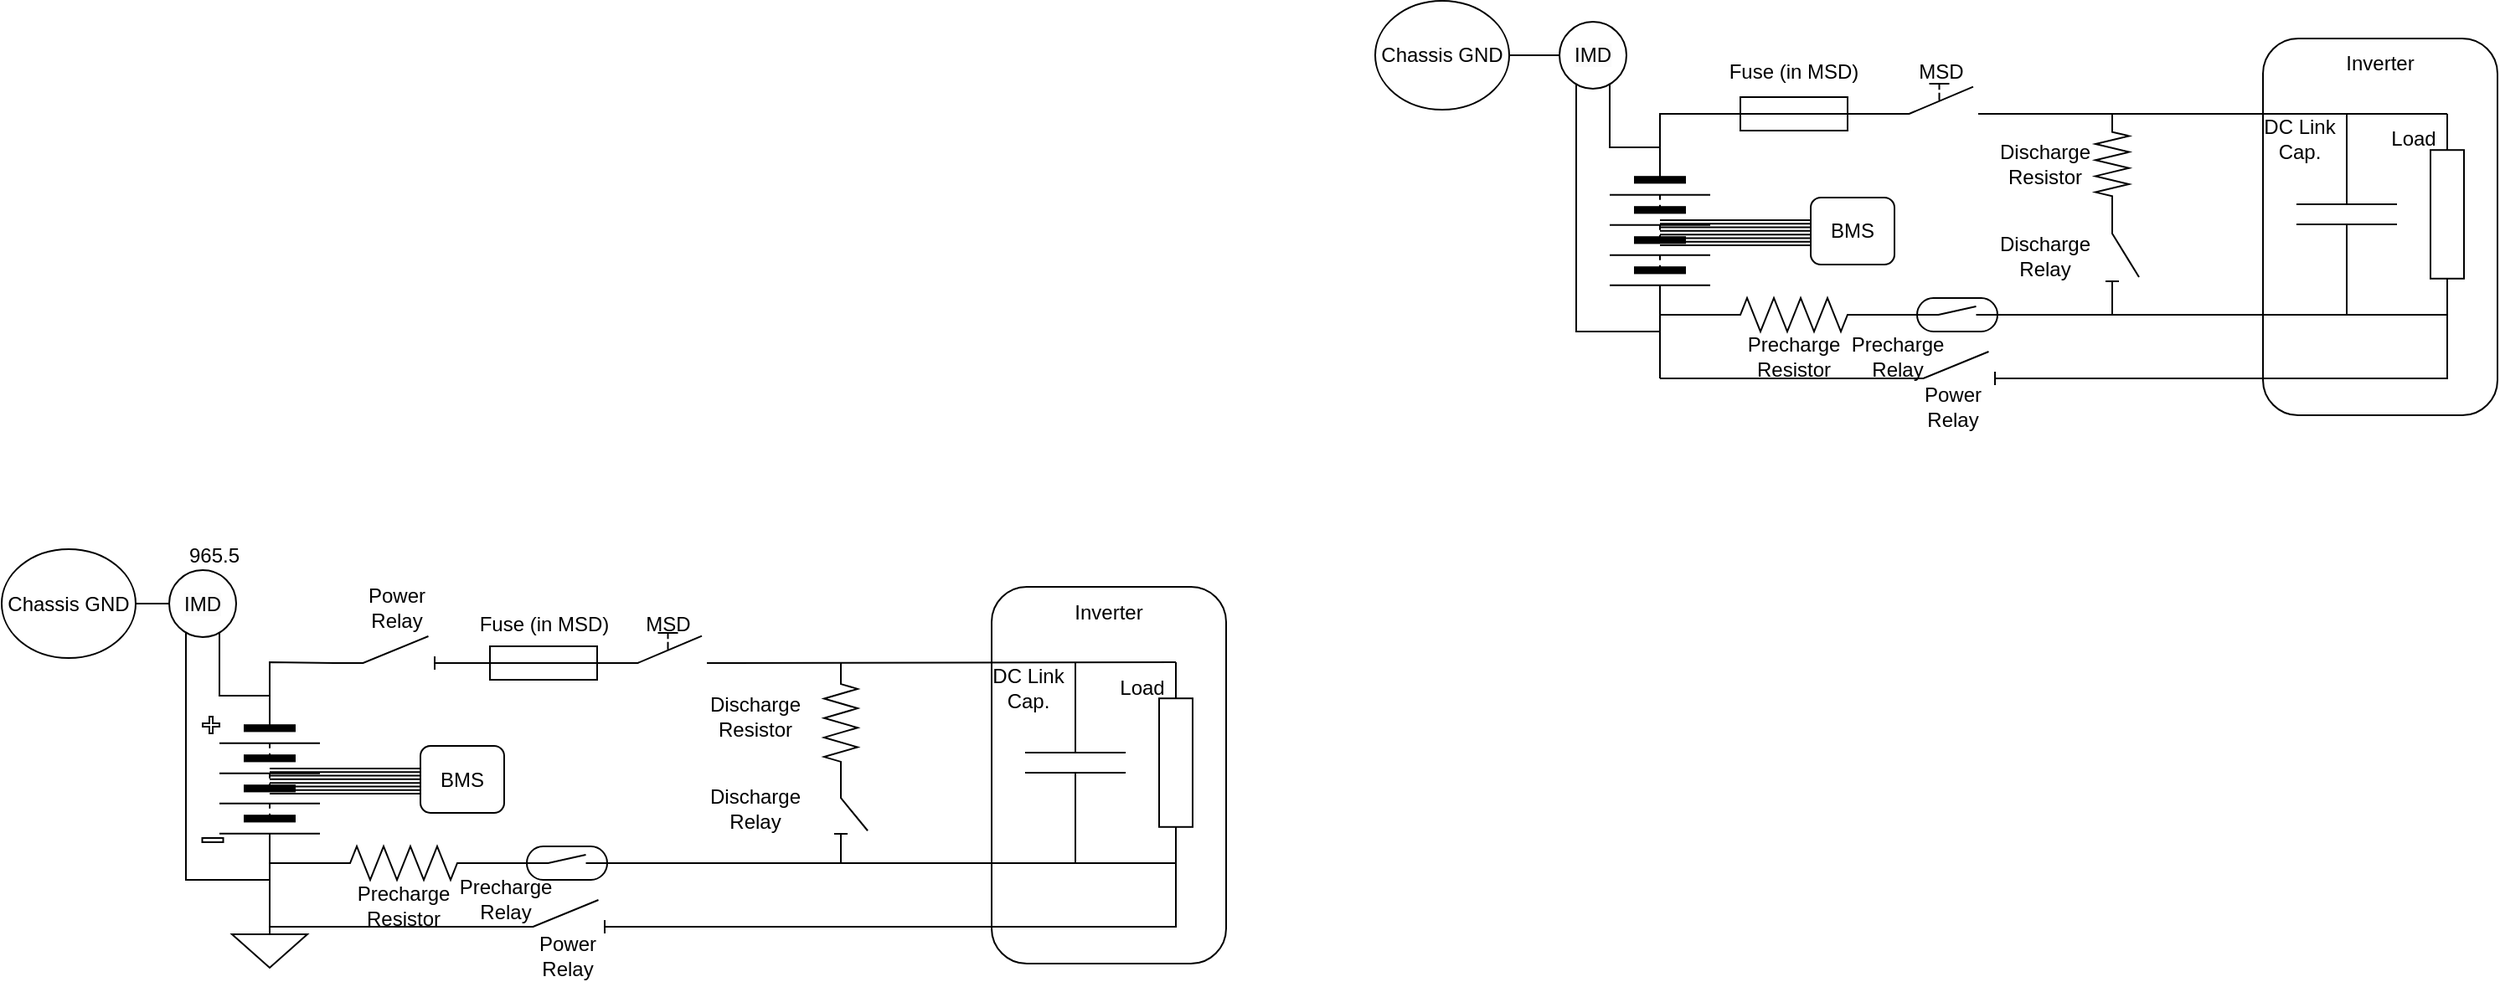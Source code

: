 <mxfile version="23.1.5" type="device">
  <diagram name="Page-1" id="7e0a89b8-554c-2b80-1dc8-d5c74ca68de4">
    <mxGraphModel dx="2089" dy="582" grid="1" gridSize="10" guides="1" tooltips="1" connect="1" arrows="1" fold="1" page="1" pageScale="1" pageWidth="1100" pageHeight="850" background="none" math="0" shadow="0">
      <root>
        <mxCell id="0" />
        <mxCell id="1" parent="0" />
        <mxCell id="-yp7WxZrwhxnNJkC5hRx-53" value="" style="rounded=1;whiteSpace=wrap;html=1;" parent="1" vertex="1">
          <mxGeometry x="450" y="435" width="140" height="225" as="geometry" />
        </mxCell>
        <mxCell id="-yp7WxZrwhxnNJkC5hRx-2" value="" style="pointerEvents=1;verticalLabelPosition=bottom;shadow=0;dashed=0;align=center;html=1;verticalAlign=top;shape=mxgraph.electrical.miscellaneous.batteryStack;direction=south;" parent="1" vertex="1">
          <mxGeometry x="60" y="500" width="60" height="100" as="geometry" />
        </mxCell>
        <mxCell id="-yp7WxZrwhxnNJkC5hRx-3" value="" style="pointerEvents=1;verticalLabelPosition=bottom;shadow=0;dashed=0;align=center;html=1;verticalAlign=top;shape=mxgraph.electrical.electro-mechanical.manualSwitch2;elSwitchState=off;" parent="1" vertex="1">
          <mxGeometry x="220" y="462" width="75" height="18" as="geometry" />
        </mxCell>
        <mxCell id="-yp7WxZrwhxnNJkC5hRx-4" value="" style="pointerEvents=1;verticalLabelPosition=bottom;shadow=0;dashed=0;align=center;html=1;verticalAlign=top;shape=mxgraph.electrical.miscellaneous.fuse_2;" parent="1" vertex="1">
          <mxGeometry x="120" y="470" width="100" height="20" as="geometry" />
        </mxCell>
        <mxCell id="-yp7WxZrwhxnNJkC5hRx-6" value="" style="endArrow=none;html=1;rounded=0;exitX=0;exitY=0.5;exitDx=0;exitDy=0;entryX=0;entryY=0.5;entryDx=0;entryDy=0;entryPerimeter=0;" parent="1" source="-yp7WxZrwhxnNJkC5hRx-2" target="-yp7WxZrwhxnNJkC5hRx-4" edge="1">
          <mxGeometry width="50" height="50" relative="1" as="geometry">
            <mxPoint x="150" y="510" as="sourcePoint" />
            <mxPoint x="200" y="460" as="targetPoint" />
            <Array as="points">
              <mxPoint x="90" y="480" />
            </Array>
          </mxGeometry>
        </mxCell>
        <mxCell id="-yp7WxZrwhxnNJkC5hRx-8" value="" style="endArrow=none;html=1;rounded=0;entryX=0;entryY=1;entryDx=0;entryDy=0;entryPerimeter=0;exitX=1;exitY=0.5;exitDx=0;exitDy=0;exitPerimeter=0;" parent="1" source="-yp7WxZrwhxnNJkC5hRx-4" target="-yp7WxZrwhxnNJkC5hRx-3" edge="1">
          <mxGeometry width="50" height="50" relative="1" as="geometry">
            <mxPoint x="150" y="510" as="sourcePoint" />
            <mxPoint x="200" y="460" as="targetPoint" />
          </mxGeometry>
        </mxCell>
        <mxCell id="-yp7WxZrwhxnNJkC5hRx-9" value="" style="pointerEvents=1;verticalLabelPosition=bottom;shadow=0;dashed=0;align=center;html=1;verticalAlign=top;shape=mxgraph.electrical.capacitors.capacitor_1;direction=south;" parent="1" vertex="1">
          <mxGeometry x="470" y="480" width="60" height="120" as="geometry" />
        </mxCell>
        <mxCell id="-yp7WxZrwhxnNJkC5hRx-11" value="" style="pointerEvents=1;verticalLabelPosition=bottom;shadow=0;dashed=0;align=center;html=1;verticalAlign=top;shape=mxgraph.electrical.resistors.resistor_1;direction=south;" parent="1" vertex="1">
          <mxGeometry x="550" y="480" width="20" height="120" as="geometry" />
        </mxCell>
        <mxCell id="-yp7WxZrwhxnNJkC5hRx-12" value="" style="pointerEvents=1;verticalLabelPosition=bottom;shadow=0;dashed=0;align=center;html=1;verticalAlign=top;shape=mxgraph.electrical.resistors.resistor_2;direction=west;" parent="1" vertex="1">
          <mxGeometry x="120" y="590" width="100" height="20" as="geometry" />
        </mxCell>
        <mxCell id="-yp7WxZrwhxnNJkC5hRx-13" value="" style="pointerEvents=1;verticalLabelPosition=bottom;shadow=0;dashed=0;align=center;html=1;verticalAlign=top;shape=mxgraph.electrical.electro-mechanical.reedSwitch2;elSwitchState=off;" parent="1" vertex="1">
          <mxGeometry x="230" y="590" width="75" height="20" as="geometry" />
        </mxCell>
        <mxCell id="-yp7WxZrwhxnNJkC5hRx-15" value="" style="pointerEvents=1;verticalLabelPosition=bottom;shadow=0;dashed=0;align=center;html=1;verticalAlign=top;shape=mxgraph.electrical.electro-mechanical.isolatorSwitch2;elSwitchState=off;" parent="1" vertex="1">
          <mxGeometry x="230" y="622" width="75" height="20" as="geometry" />
        </mxCell>
        <mxCell id="-yp7WxZrwhxnNJkC5hRx-16" value="" style="endArrow=none;html=1;rounded=0;exitX=1;exitY=0.5;exitDx=0;exitDy=0;entryX=1;entryY=0.5;entryDx=0;entryDy=0;entryPerimeter=0;" parent="1" source="-yp7WxZrwhxnNJkC5hRx-2" target="-yp7WxZrwhxnNJkC5hRx-12" edge="1">
          <mxGeometry width="50" height="50" relative="1" as="geometry">
            <mxPoint x="210" y="510" as="sourcePoint" />
            <mxPoint x="260" y="460" as="targetPoint" />
          </mxGeometry>
        </mxCell>
        <mxCell id="-yp7WxZrwhxnNJkC5hRx-17" value="" style="endArrow=none;html=1;rounded=0;exitX=0;exitY=0.5;exitDx=0;exitDy=0;entryX=0;entryY=0.5;entryDx=0;entryDy=0;exitPerimeter=0;" parent="1" source="-yp7WxZrwhxnNJkC5hRx-12" target="-yp7WxZrwhxnNJkC5hRx-13" edge="1">
          <mxGeometry width="50" height="50" relative="1" as="geometry">
            <mxPoint x="100" y="610" as="sourcePoint" />
            <mxPoint x="130" y="610" as="targetPoint" />
          </mxGeometry>
        </mxCell>
        <mxCell id="-yp7WxZrwhxnNJkC5hRx-18" value="" style="endArrow=none;html=1;rounded=0;entryX=0;entryY=0.8;entryDx=0;entryDy=0;" parent="1" target="-yp7WxZrwhxnNJkC5hRx-15" edge="1">
          <mxGeometry width="50" height="50" relative="1" as="geometry">
            <mxPoint x="90" y="638" as="sourcePoint" />
            <mxPoint x="227" y="638" as="targetPoint" />
          </mxGeometry>
        </mxCell>
        <mxCell id="-yp7WxZrwhxnNJkC5hRx-20" value="" style="endArrow=none;html=1;rounded=0;" parent="1" edge="1">
          <mxGeometry width="50" height="50" relative="1" as="geometry">
            <mxPoint x="90" y="600" as="sourcePoint" />
            <mxPoint x="90" y="638" as="targetPoint" />
          </mxGeometry>
        </mxCell>
        <mxCell id="-yp7WxZrwhxnNJkC5hRx-22" value="" style="endArrow=none;html=1;rounded=0;exitX=0;exitY=0.5;exitDx=0;exitDy=0;" parent="1" source="-yp7WxZrwhxnNJkC5hRx-2" edge="1">
          <mxGeometry width="50" height="50" relative="1" as="geometry">
            <mxPoint x="10" y="470" as="sourcePoint" />
            <mxPoint x="60" y="460" as="targetPoint" />
            <Array as="points">
              <mxPoint x="60" y="500" />
            </Array>
          </mxGeometry>
        </mxCell>
        <mxCell id="-yp7WxZrwhxnNJkC5hRx-23" value="" style="endArrow=none;html=1;rounded=0;exitX=0;exitY=0.5;exitDx=0;exitDy=0;" parent="1" edge="1">
          <mxGeometry width="50" height="50" relative="1" as="geometry">
            <mxPoint x="90" y="610" as="sourcePoint" />
            <mxPoint x="40" y="460" as="targetPoint" />
            <Array as="points">
              <mxPoint x="60" y="610" />
              <mxPoint x="40" y="610" />
              <mxPoint x="40" y="590" />
            </Array>
          </mxGeometry>
        </mxCell>
        <mxCell id="-yp7WxZrwhxnNJkC5hRx-24" value="" style="verticalLabelPosition=bottom;shadow=0;dashed=0;align=center;html=1;verticalAlign=top;strokeWidth=1;shape=ellipse;perimeter=ellipsePerimeter;" parent="1" vertex="1">
          <mxGeometry x="30" y="425" width="40" height="40" as="geometry" />
        </mxCell>
        <mxCell id="-yp7WxZrwhxnNJkC5hRx-27" value="&lt;span style=&quot;color: rgb(0, 0, 0); font-family: Helvetica; font-size: 12px; font-style: normal; font-variant-ligatures: normal; font-variant-caps: normal; font-weight: 400; letter-spacing: normal; orphans: 2; text-indent: 0px; text-transform: none; widows: 2; word-spacing: 0px; -webkit-text-stroke-width: 0px; background-color: rgb(251, 251, 251); text-decoration-thickness: initial; text-decoration-style: initial; text-decoration-color: initial; float: none; display: inline !important;&quot;&gt;IMD&lt;/span&gt;" style="text;whiteSpace=wrap;html=1;align=center;verticalAlign=middle;" parent="1" vertex="1">
          <mxGeometry x="35" y="435" width="30" height="20" as="geometry" />
        </mxCell>
        <mxCell id="-yp7WxZrwhxnNJkC5hRx-28" value="" style="endArrow=none;html=1;rounded=0;entryX=1;entryY=0.5;entryDx=0;entryDy=0;exitX=0;exitY=0.5;exitDx=0;exitDy=0;" parent="1" source="-yp7WxZrwhxnNJkC5hRx-24" target="-yp7WxZrwhxnNJkC5hRx-31" edge="1">
          <mxGeometry width="50" height="50" relative="1" as="geometry">
            <mxPoint x="50" y="425" as="sourcePoint" />
            <mxPoint x="50" y="400" as="targetPoint" />
          </mxGeometry>
        </mxCell>
        <mxCell id="-yp7WxZrwhxnNJkC5hRx-31" value="Chassis GND" style="ellipse;whiteSpace=wrap;html=1;" parent="1" vertex="1">
          <mxGeometry x="-80" y="412.5" width="80" height="65" as="geometry" />
        </mxCell>
        <mxCell id="-yp7WxZrwhxnNJkC5hRx-32" value="" style="verticalLabelPosition=bottom;shadow=0;dashed=0;align=center;html=1;verticalAlign=top;shape=mxgraph.electrical.transmission.8_line_bus;" parent="1" vertex="1">
          <mxGeometry x="90" y="543.5" width="90" height="15" as="geometry" />
        </mxCell>
        <mxCell id="-yp7WxZrwhxnNJkC5hRx-34" value="BMS" style="rounded=1;whiteSpace=wrap;html=1;" parent="1" vertex="1">
          <mxGeometry x="180" y="530" width="50" height="40" as="geometry" />
        </mxCell>
        <mxCell id="-yp7WxZrwhxnNJkC5hRx-35" value="" style="endArrow=none;html=1;rounded=0;exitX=0.995;exitY=0.998;exitDx=0;exitDy=0;exitPerimeter=0;entryX=0;entryY=0.5;entryDx=0;entryDy=0;entryPerimeter=0;" parent="1" source="-yp7WxZrwhxnNJkC5hRx-3" target="-yp7WxZrwhxnNJkC5hRx-11" edge="1">
          <mxGeometry width="50" height="50" relative="1" as="geometry">
            <mxPoint x="300" y="480" as="sourcePoint" />
            <mxPoint x="400" y="520" as="targetPoint" />
          </mxGeometry>
        </mxCell>
        <mxCell id="-yp7WxZrwhxnNJkC5hRx-38" value="" style="endArrow=none;html=1;rounded=0;exitX=0.995;exitY=0.998;exitDx=0;exitDy=0;exitPerimeter=0;" parent="1" edge="1">
          <mxGeometry width="50" height="50" relative="1" as="geometry">
            <mxPoint x="305" y="600" as="sourcePoint" />
            <mxPoint x="560" y="600" as="targetPoint" />
          </mxGeometry>
        </mxCell>
        <mxCell id="-yp7WxZrwhxnNJkC5hRx-39" value="" style="endArrow=none;html=1;rounded=0;" parent="1" edge="1">
          <mxGeometry width="50" height="50" relative="1" as="geometry">
            <mxPoint x="305" y="638" as="sourcePoint" />
            <mxPoint x="560" y="600" as="targetPoint" />
            <Array as="points">
              <mxPoint x="560" y="638" />
            </Array>
          </mxGeometry>
        </mxCell>
        <mxCell id="-yp7WxZrwhxnNJkC5hRx-43" value="" style="pointerEvents=1;verticalLabelPosition=bottom;shadow=0;dashed=0;align=center;html=1;verticalAlign=top;shape=mxgraph.electrical.electro-mechanical.isolatorSwitch2;elSwitchState=off;direction=south;" parent="1" vertex="1">
          <mxGeometry x="356" y="540" width="20" height="50" as="geometry" />
        </mxCell>
        <mxCell id="-yp7WxZrwhxnNJkC5hRx-44" value="" style="endArrow=none;html=1;rounded=0;exitX=1;exitY=0.8;exitDx=0;exitDy=0;" parent="1" source="-yp7WxZrwhxnNJkC5hRx-43" edge="1">
          <mxGeometry width="50" height="50" relative="1" as="geometry">
            <mxPoint x="290" y="590" as="sourcePoint" />
            <mxPoint x="360" y="600" as="targetPoint" />
          </mxGeometry>
        </mxCell>
        <mxCell id="-yp7WxZrwhxnNJkC5hRx-45" value="" style="pointerEvents=1;verticalLabelPosition=bottom;shadow=0;dashed=0;align=center;html=1;verticalAlign=top;shape=mxgraph.electrical.resistors.resistor_2;direction=north;" parent="1" vertex="1">
          <mxGeometry x="350" y="480" width="20" height="60" as="geometry" />
        </mxCell>
        <mxCell id="-yp7WxZrwhxnNJkC5hRx-46" value="Fuse (in MSD)" style="text;html=1;align=center;verticalAlign=middle;whiteSpace=wrap;rounded=0;" parent="1" vertex="1">
          <mxGeometry x="126" y="440" width="88" height="30" as="geometry" />
        </mxCell>
        <mxCell id="-yp7WxZrwhxnNJkC5hRx-47" value="MSD" style="text;html=1;align=center;verticalAlign=middle;whiteSpace=wrap;rounded=0;" parent="1" vertex="1">
          <mxGeometry x="227.5" y="440" width="60" height="30" as="geometry" />
        </mxCell>
        <mxCell id="-yp7WxZrwhxnNJkC5hRx-48" value="Precharge Resistor" style="text;html=1;align=center;verticalAlign=middle;whiteSpace=wrap;rounded=0;" parent="1" vertex="1">
          <mxGeometry x="140" y="610" width="60" height="30" as="geometry" />
        </mxCell>
        <mxCell id="-yp7WxZrwhxnNJkC5hRx-49" value="Power Relay" style="text;html=1;align=center;verticalAlign=middle;whiteSpace=wrap;rounded=0;" parent="1" vertex="1">
          <mxGeometry x="235" y="640" width="60" height="30" as="geometry" />
        </mxCell>
        <mxCell id="-yp7WxZrwhxnNJkC5hRx-50" value="Precharge Relay" style="text;html=1;align=center;verticalAlign=middle;whiteSpace=wrap;rounded=0;" parent="1" vertex="1">
          <mxGeometry x="202" y="610" width="60" height="30" as="geometry" />
        </mxCell>
        <mxCell id="-yp7WxZrwhxnNJkC5hRx-51" value="Discharge Resistor" style="text;html=1;align=center;verticalAlign=middle;whiteSpace=wrap;rounded=0;" parent="1" vertex="1">
          <mxGeometry x="290" y="495" width="60" height="30" as="geometry" />
        </mxCell>
        <mxCell id="-yp7WxZrwhxnNJkC5hRx-52" value="Discharge&lt;br&gt;Relay" style="text;html=1;align=center;verticalAlign=middle;whiteSpace=wrap;rounded=0;" parent="1" vertex="1">
          <mxGeometry x="290" y="550" width="60" height="30" as="geometry" />
        </mxCell>
        <mxCell id="-yp7WxZrwhxnNJkC5hRx-54" value="Inverter" style="text;html=1;align=center;verticalAlign=middle;whiteSpace=wrap;rounded=0;" parent="1" vertex="1">
          <mxGeometry x="490" y="435" width="60" height="30" as="geometry" />
        </mxCell>
        <mxCell id="-yp7WxZrwhxnNJkC5hRx-55" value="Load" style="text;html=1;align=center;verticalAlign=middle;whiteSpace=wrap;rounded=0;" parent="1" vertex="1">
          <mxGeometry x="510" y="480" width="60" height="30" as="geometry" />
        </mxCell>
        <mxCell id="-yp7WxZrwhxnNJkC5hRx-56" value="DC Link&lt;br&gt;Cap." style="text;html=1;align=center;verticalAlign=middle;whiteSpace=wrap;rounded=0;" parent="1" vertex="1">
          <mxGeometry x="442" y="480" width="60" height="30" as="geometry" />
        </mxCell>
        <mxCell id="8sGMjqeMXZ33-afPzOO0-1" value="" style="rounded=1;whiteSpace=wrap;html=1;" vertex="1" parent="1">
          <mxGeometry x="-309" y="762.5" width="140" height="225" as="geometry" />
        </mxCell>
        <mxCell id="8sGMjqeMXZ33-afPzOO0-2" value="" style="pointerEvents=1;verticalLabelPosition=bottom;shadow=0;dashed=0;align=center;html=1;verticalAlign=top;shape=mxgraph.electrical.miscellaneous.batteryStack;direction=south;" vertex="1" parent="1">
          <mxGeometry x="-770" y="827.5" width="60" height="100" as="geometry" />
        </mxCell>
        <mxCell id="8sGMjqeMXZ33-afPzOO0-3" value="" style="pointerEvents=1;verticalLabelPosition=bottom;shadow=0;dashed=0;align=center;html=1;verticalAlign=top;shape=mxgraph.electrical.electro-mechanical.manualSwitch2;elSwitchState=off;" vertex="1" parent="1">
          <mxGeometry x="-539" y="790" width="75" height="18" as="geometry" />
        </mxCell>
        <mxCell id="8sGMjqeMXZ33-afPzOO0-4" value="" style="pointerEvents=1;verticalLabelPosition=bottom;shadow=0;dashed=0;align=center;html=1;verticalAlign=top;shape=mxgraph.electrical.miscellaneous.fuse_2;" vertex="1" parent="1">
          <mxGeometry x="-626.5" y="798" width="100" height="20" as="geometry" />
        </mxCell>
        <mxCell id="8sGMjqeMXZ33-afPzOO0-6" value="" style="endArrow=none;html=1;rounded=0;entryX=0;entryY=1;entryDx=0;entryDy=0;entryPerimeter=0;exitX=1;exitY=0.5;exitDx=0;exitDy=0;exitPerimeter=0;" edge="1" parent="1" source="8sGMjqeMXZ33-afPzOO0-4" target="8sGMjqeMXZ33-afPzOO0-3">
          <mxGeometry width="50" height="50" relative="1" as="geometry">
            <mxPoint x="-680" y="837.5" as="sourcePoint" />
            <mxPoint x="-630" y="787.5" as="targetPoint" />
          </mxGeometry>
        </mxCell>
        <mxCell id="8sGMjqeMXZ33-afPzOO0-7" value="" style="pointerEvents=1;verticalLabelPosition=bottom;shadow=0;dashed=0;align=center;html=1;verticalAlign=top;shape=mxgraph.electrical.capacitors.capacitor_1;direction=south;" vertex="1" parent="1">
          <mxGeometry x="-289" y="807.5" width="60" height="120" as="geometry" />
        </mxCell>
        <mxCell id="8sGMjqeMXZ33-afPzOO0-8" value="" style="pointerEvents=1;verticalLabelPosition=bottom;shadow=0;dashed=0;align=center;html=1;verticalAlign=top;shape=mxgraph.electrical.resistors.resistor_1;direction=south;" vertex="1" parent="1">
          <mxGeometry x="-209" y="807.5" width="20" height="120" as="geometry" />
        </mxCell>
        <mxCell id="8sGMjqeMXZ33-afPzOO0-9" value="" style="pointerEvents=1;verticalLabelPosition=bottom;shadow=0;dashed=0;align=center;html=1;verticalAlign=top;shape=mxgraph.electrical.resistors.resistor_2;direction=west;" vertex="1" parent="1">
          <mxGeometry x="-710" y="917.5" width="100" height="20" as="geometry" />
        </mxCell>
        <mxCell id="8sGMjqeMXZ33-afPzOO0-10" value="" style="pointerEvents=1;verticalLabelPosition=bottom;shadow=0;dashed=0;align=center;html=1;verticalAlign=top;shape=mxgraph.electrical.electro-mechanical.reedSwitch2;elSwitchState=off;" vertex="1" parent="1">
          <mxGeometry x="-600" y="917.5" width="75" height="20" as="geometry" />
        </mxCell>
        <mxCell id="8sGMjqeMXZ33-afPzOO0-11" value="" style="pointerEvents=1;verticalLabelPosition=bottom;shadow=0;dashed=0;align=center;html=1;verticalAlign=top;shape=mxgraph.electrical.electro-mechanical.isolatorSwitch2;elSwitchState=off;" vertex="1" parent="1">
          <mxGeometry x="-600" y="949.5" width="75" height="20" as="geometry" />
        </mxCell>
        <mxCell id="8sGMjqeMXZ33-afPzOO0-12" value="" style="endArrow=none;html=1;rounded=0;exitX=1;exitY=0.5;exitDx=0;exitDy=0;entryX=1;entryY=0.5;entryDx=0;entryDy=0;entryPerimeter=0;" edge="1" parent="1" source="8sGMjqeMXZ33-afPzOO0-2" target="8sGMjqeMXZ33-afPzOO0-9">
          <mxGeometry width="50" height="50" relative="1" as="geometry">
            <mxPoint x="-620" y="837.5" as="sourcePoint" />
            <mxPoint x="-570" y="787.5" as="targetPoint" />
          </mxGeometry>
        </mxCell>
        <mxCell id="8sGMjqeMXZ33-afPzOO0-13" value="" style="endArrow=none;html=1;rounded=0;exitX=0;exitY=0.5;exitDx=0;exitDy=0;entryX=0;entryY=0.5;entryDx=0;entryDy=0;exitPerimeter=0;" edge="1" parent="1" source="8sGMjqeMXZ33-afPzOO0-9" target="8sGMjqeMXZ33-afPzOO0-10">
          <mxGeometry width="50" height="50" relative="1" as="geometry">
            <mxPoint x="-730" y="937.5" as="sourcePoint" />
            <mxPoint x="-700" y="937.5" as="targetPoint" />
          </mxGeometry>
        </mxCell>
        <mxCell id="8sGMjqeMXZ33-afPzOO0-14" value="" style="endArrow=none;html=1;rounded=0;entryX=0;entryY=0.8;entryDx=0;entryDy=0;" edge="1" parent="1" target="8sGMjqeMXZ33-afPzOO0-11">
          <mxGeometry width="50" height="50" relative="1" as="geometry">
            <mxPoint x="-740" y="965.5" as="sourcePoint" />
            <mxPoint x="-603" y="965.5" as="targetPoint" />
          </mxGeometry>
        </mxCell>
        <mxCell id="8sGMjqeMXZ33-afPzOO0-15" value="" style="endArrow=none;html=1;rounded=0;" edge="1" parent="1">
          <mxGeometry width="50" height="50" relative="1" as="geometry">
            <mxPoint x="-740" y="927.5" as="sourcePoint" />
            <mxPoint x="-740" y="965.5" as="targetPoint" />
          </mxGeometry>
        </mxCell>
        <mxCell id="8sGMjqeMXZ33-afPzOO0-16" value="" style="endArrow=none;html=1;rounded=0;exitX=0;exitY=0.5;exitDx=0;exitDy=0;" edge="1" parent="1" source="8sGMjqeMXZ33-afPzOO0-2">
          <mxGeometry width="50" height="50" relative="1" as="geometry">
            <mxPoint x="-820" y="797.5" as="sourcePoint" />
            <mxPoint x="-770" y="787.5" as="targetPoint" />
            <Array as="points">
              <mxPoint x="-770" y="827.5" />
            </Array>
          </mxGeometry>
        </mxCell>
        <mxCell id="8sGMjqeMXZ33-afPzOO0-17" value="" style="endArrow=none;html=1;rounded=0;exitX=0;exitY=0.5;exitDx=0;exitDy=0;" edge="1" parent="1">
          <mxGeometry width="50" height="50" relative="1" as="geometry">
            <mxPoint x="-740" y="937.5" as="sourcePoint" />
            <mxPoint x="-790" y="787.5" as="targetPoint" />
            <Array as="points">
              <mxPoint x="-770" y="937.5" />
              <mxPoint x="-790" y="937.5" />
              <mxPoint x="-790" y="917.5" />
            </Array>
          </mxGeometry>
        </mxCell>
        <mxCell id="8sGMjqeMXZ33-afPzOO0-18" value="" style="verticalLabelPosition=bottom;shadow=0;dashed=0;align=center;html=1;verticalAlign=top;strokeWidth=1;shape=ellipse;perimeter=ellipsePerimeter;" vertex="1" parent="1">
          <mxGeometry x="-800" y="752.5" width="40" height="40" as="geometry" />
        </mxCell>
        <mxCell id="8sGMjqeMXZ33-afPzOO0-19" value="&lt;span style=&quot;color: rgb(0, 0, 0); font-family: Helvetica; font-size: 12px; font-style: normal; font-variant-ligatures: normal; font-variant-caps: normal; font-weight: 400; letter-spacing: normal; orphans: 2; text-indent: 0px; text-transform: none; widows: 2; word-spacing: 0px; -webkit-text-stroke-width: 0px; background-color: rgb(251, 251, 251); text-decoration-thickness: initial; text-decoration-style: initial; text-decoration-color: initial; float: none; display: inline !important;&quot;&gt;IMD&lt;/span&gt;" style="text;whiteSpace=wrap;html=1;align=center;verticalAlign=middle;" vertex="1" parent="1">
          <mxGeometry x="-795" y="762.5" width="30" height="20" as="geometry" />
        </mxCell>
        <mxCell id="8sGMjqeMXZ33-afPzOO0-20" value="" style="endArrow=none;html=1;rounded=0;entryX=1;entryY=0.5;entryDx=0;entryDy=0;exitX=0;exitY=0.5;exitDx=0;exitDy=0;" edge="1" parent="1" source="8sGMjqeMXZ33-afPzOO0-18" target="8sGMjqeMXZ33-afPzOO0-21">
          <mxGeometry width="50" height="50" relative="1" as="geometry">
            <mxPoint x="-780" y="752.5" as="sourcePoint" />
            <mxPoint x="-780" y="727.5" as="targetPoint" />
          </mxGeometry>
        </mxCell>
        <mxCell id="8sGMjqeMXZ33-afPzOO0-21" value="Chassis GND" style="ellipse;whiteSpace=wrap;html=1;" vertex="1" parent="1">
          <mxGeometry x="-900" y="740" width="80" height="65" as="geometry" />
        </mxCell>
        <mxCell id="8sGMjqeMXZ33-afPzOO0-22" value="" style="verticalLabelPosition=bottom;shadow=0;dashed=0;align=center;html=1;verticalAlign=top;shape=mxgraph.electrical.transmission.8_line_bus;" vertex="1" parent="1">
          <mxGeometry x="-740" y="871" width="90" height="15" as="geometry" />
        </mxCell>
        <mxCell id="8sGMjqeMXZ33-afPzOO0-23" value="BMS" style="rounded=1;whiteSpace=wrap;html=1;" vertex="1" parent="1">
          <mxGeometry x="-650" y="857.5" width="50" height="40" as="geometry" />
        </mxCell>
        <mxCell id="8sGMjqeMXZ33-afPzOO0-24" value="" style="endArrow=none;html=1;rounded=0;exitX=0.995;exitY=0.998;exitDx=0;exitDy=0;exitPerimeter=0;entryX=0;entryY=0.5;entryDx=0;entryDy=0;entryPerimeter=0;" edge="1" parent="1" target="8sGMjqeMXZ33-afPzOO0-8">
          <mxGeometry width="50" height="50" relative="1" as="geometry">
            <mxPoint x="-464.375" y="808" as="sourcePoint" />
            <mxPoint x="-359" y="847.5" as="targetPoint" />
          </mxGeometry>
        </mxCell>
        <mxCell id="8sGMjqeMXZ33-afPzOO0-25" value="" style="endArrow=none;html=1;rounded=0;exitX=0.995;exitY=0.998;exitDx=0;exitDy=0;exitPerimeter=0;" edge="1" parent="1">
          <mxGeometry width="50" height="50" relative="1" as="geometry">
            <mxPoint x="-454" y="927.5" as="sourcePoint" />
            <mxPoint x="-199" y="927.5" as="targetPoint" />
          </mxGeometry>
        </mxCell>
        <mxCell id="8sGMjqeMXZ33-afPzOO0-26" value="" style="endArrow=none;html=1;rounded=0;" edge="1" parent="1">
          <mxGeometry width="50" height="50" relative="1" as="geometry">
            <mxPoint x="-454" y="965.5" as="sourcePoint" />
            <mxPoint x="-199" y="927.5" as="targetPoint" />
            <Array as="points">
              <mxPoint x="-199" y="965.5" />
            </Array>
          </mxGeometry>
        </mxCell>
        <mxCell id="8sGMjqeMXZ33-afPzOO0-27" value="" style="pointerEvents=1;verticalLabelPosition=bottom;shadow=0;dashed=0;align=center;html=1;verticalAlign=top;shape=mxgraph.electrical.electro-mechanical.isolatorSwitch2;elSwitchState=off;direction=south;" vertex="1" parent="1">
          <mxGeometry x="-403" y="880" width="20" height="37.5" as="geometry" />
        </mxCell>
        <mxCell id="8sGMjqeMXZ33-afPzOO0-28" value="" style="endArrow=none;html=1;rounded=0;exitX=1;exitY=0.8;exitDx=0;exitDy=0;" edge="1" parent="1" source="8sGMjqeMXZ33-afPzOO0-27">
          <mxGeometry width="50" height="50" relative="1" as="geometry">
            <mxPoint x="-469" y="917.5" as="sourcePoint" />
            <mxPoint x="-399" y="927.5" as="targetPoint" />
          </mxGeometry>
        </mxCell>
        <mxCell id="8sGMjqeMXZ33-afPzOO0-29" value="" style="pointerEvents=1;verticalLabelPosition=bottom;shadow=0;dashed=0;align=center;html=1;verticalAlign=top;shape=mxgraph.electrical.resistors.resistor_2;direction=north;" vertex="1" parent="1">
          <mxGeometry x="-409" y="807.5" width="20" height="72.5" as="geometry" />
        </mxCell>
        <mxCell id="8sGMjqeMXZ33-afPzOO0-30" value="Fuse (in MSD)" style="text;html=1;align=center;verticalAlign=middle;whiteSpace=wrap;rounded=0;" vertex="1" parent="1">
          <mxGeometry x="-620.5" y="770" width="88" height="30" as="geometry" />
        </mxCell>
        <mxCell id="8sGMjqeMXZ33-afPzOO0-31" value="MSD" style="text;html=1;align=center;verticalAlign=middle;whiteSpace=wrap;rounded=0;" vertex="1" parent="1">
          <mxGeometry x="-532.5" y="770" width="60" height="30" as="geometry" />
        </mxCell>
        <mxCell id="8sGMjqeMXZ33-afPzOO0-32" value="Precharge Resistor" style="text;html=1;align=center;verticalAlign=middle;whiteSpace=wrap;rounded=0;" vertex="1" parent="1">
          <mxGeometry x="-690" y="937.5" width="60" height="30" as="geometry" />
        </mxCell>
        <mxCell id="8sGMjqeMXZ33-afPzOO0-33" value="Power Relay" style="text;html=1;align=center;verticalAlign=middle;whiteSpace=wrap;rounded=0;" vertex="1" parent="1">
          <mxGeometry x="-694" y="760" width="60" height="30" as="geometry" />
        </mxCell>
        <mxCell id="8sGMjqeMXZ33-afPzOO0-34" value="Precharge Relay" style="text;html=1;align=center;verticalAlign=middle;whiteSpace=wrap;rounded=0;" vertex="1" parent="1">
          <mxGeometry x="-628" y="937.5" width="58" height="22.5" as="geometry" />
        </mxCell>
        <mxCell id="8sGMjqeMXZ33-afPzOO0-35" value="Discharge Resistor" style="text;html=1;align=center;verticalAlign=middle;whiteSpace=wrap;rounded=0;" vertex="1" parent="1">
          <mxGeometry x="-480" y="825" width="60" height="30" as="geometry" />
        </mxCell>
        <mxCell id="8sGMjqeMXZ33-afPzOO0-36" value="Discharge&lt;br&gt;Relay" style="text;html=1;align=center;verticalAlign=middle;whiteSpace=wrap;rounded=0;" vertex="1" parent="1">
          <mxGeometry x="-480" y="880" width="60" height="30" as="geometry" />
        </mxCell>
        <mxCell id="8sGMjqeMXZ33-afPzOO0-37" value="Inverter" style="text;html=1;align=center;verticalAlign=middle;whiteSpace=wrap;rounded=0;" vertex="1" parent="1">
          <mxGeometry x="-269" y="762.5" width="60" height="30" as="geometry" />
        </mxCell>
        <mxCell id="8sGMjqeMXZ33-afPzOO0-38" value="Load" style="text;html=1;align=center;verticalAlign=middle;whiteSpace=wrap;rounded=0;" vertex="1" parent="1">
          <mxGeometry x="-249" y="807.5" width="60" height="30" as="geometry" />
        </mxCell>
        <mxCell id="8sGMjqeMXZ33-afPzOO0-39" value="DC Link&lt;br&gt;Cap." style="text;html=1;align=center;verticalAlign=middle;whiteSpace=wrap;rounded=0;" vertex="1" parent="1">
          <mxGeometry x="-317" y="807.5" width="60" height="30" as="geometry" />
        </mxCell>
        <mxCell id="8sGMjqeMXZ33-afPzOO0-41" value="" style="endArrow=none;html=1;rounded=0;exitX=1;exitY=0.5;exitDx=0;exitDy=0;endSize=0;" edge="1" parent="1">
          <mxGeometry width="50" height="50" relative="1" as="geometry">
            <mxPoint x="-525.0" y="927.5" as="sourcePoint" />
            <mxPoint x="-450" y="927.5" as="targetPoint" />
          </mxGeometry>
        </mxCell>
        <mxCell id="8sGMjqeMXZ33-afPzOO0-42" value="" style="endArrow=none;html=1;rounded=0;exitX=1;exitY=0.5;exitDx=0;exitDy=0;endSize=0;" edge="1" parent="1">
          <mxGeometry width="50" height="50" relative="1" as="geometry">
            <mxPoint x="-525.0" y="965.5" as="sourcePoint" />
            <mxPoint x="-450" y="965.5" as="targetPoint" />
          </mxGeometry>
        </mxCell>
        <mxCell id="8sGMjqeMXZ33-afPzOO0-43" value="965.5" style="text;whiteSpace=wrap;" vertex="1" parent="1">
          <mxGeometry x="-790" y="730" width="60" height="40" as="geometry" />
        </mxCell>
        <mxCell id="8sGMjqeMXZ33-afPzOO0-47" value="" style="endArrow=none;html=1;rounded=0;exitX=0;exitY=0.5;exitDx=0;exitDy=0;entryX=0;entryY=0.8;entryDx=0;entryDy=0;" edge="1" parent="1">
          <mxGeometry width="50" height="50" relative="1" as="geometry">
            <mxPoint x="-740" y="827.5" as="sourcePoint" />
            <mxPoint x="-701.5" y="808" as="targetPoint" />
            <Array as="points">
              <mxPoint x="-740" y="807.5" />
            </Array>
          </mxGeometry>
        </mxCell>
        <mxCell id="8sGMjqeMXZ33-afPzOO0-45" value="" style="pointerEvents=1;verticalLabelPosition=bottom;shadow=0;dashed=0;align=center;html=1;verticalAlign=top;shape=mxgraph.electrical.electro-mechanical.isolatorSwitch2;elSwitchState=off;" vertex="1" parent="1">
          <mxGeometry x="-701.5" y="792" width="75" height="20" as="geometry" />
        </mxCell>
        <mxCell id="8sGMjqeMXZ33-afPzOO0-48" value="Power Relay" style="text;html=1;align=center;verticalAlign=middle;whiteSpace=wrap;rounded=0;" vertex="1" parent="1">
          <mxGeometry x="-592.5" y="967.5" width="60" height="30" as="geometry" />
        </mxCell>
        <mxCell id="8sGMjqeMXZ33-afPzOO0-49" value="" style="pointerEvents=1;verticalLabelPosition=bottom;shadow=0;dashed=0;align=center;html=1;verticalAlign=top;shape=mxgraph.electrical.signal_sources.signal_ground;" vertex="1" parent="1">
          <mxGeometry x="-762.5" y="960" width="45" height="30" as="geometry" />
        </mxCell>
        <mxCell id="8sGMjqeMXZ33-afPzOO0-58" value="" style="shape=cross;whiteSpace=wrap;html=1;" vertex="1" parent="1">
          <mxGeometry x="-780" y="840" width="10" height="10" as="geometry" />
        </mxCell>
        <mxCell id="8sGMjqeMXZ33-afPzOO0-60" value="" style="rounded=0;whiteSpace=wrap;html=1;" vertex="1" parent="1">
          <mxGeometry x="-780.25" y="912.5" width="12.5" height="2.5" as="geometry" />
        </mxCell>
      </root>
    </mxGraphModel>
  </diagram>
</mxfile>
